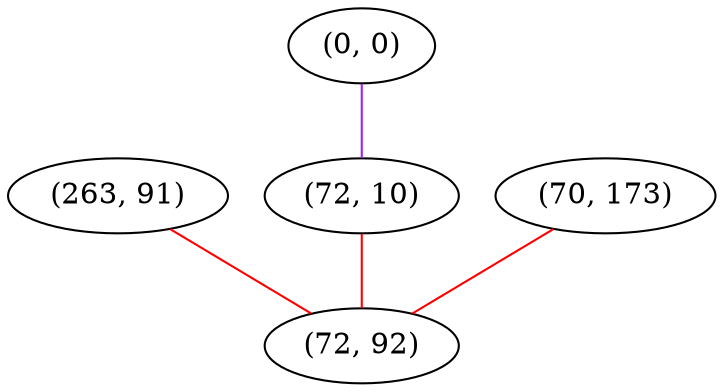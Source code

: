 graph "" {
"(263, 91)";
"(0, 0)";
"(72, 10)";
"(70, 173)";
"(72, 92)";
"(263, 91)" -- "(72, 92)"  [color=red, key=0, weight=1];
"(0, 0)" -- "(72, 10)"  [color=purple, key=0, weight=4];
"(72, 10)" -- "(72, 92)"  [color=red, key=0, weight=1];
"(70, 173)" -- "(72, 92)"  [color=red, key=0, weight=1];
}
